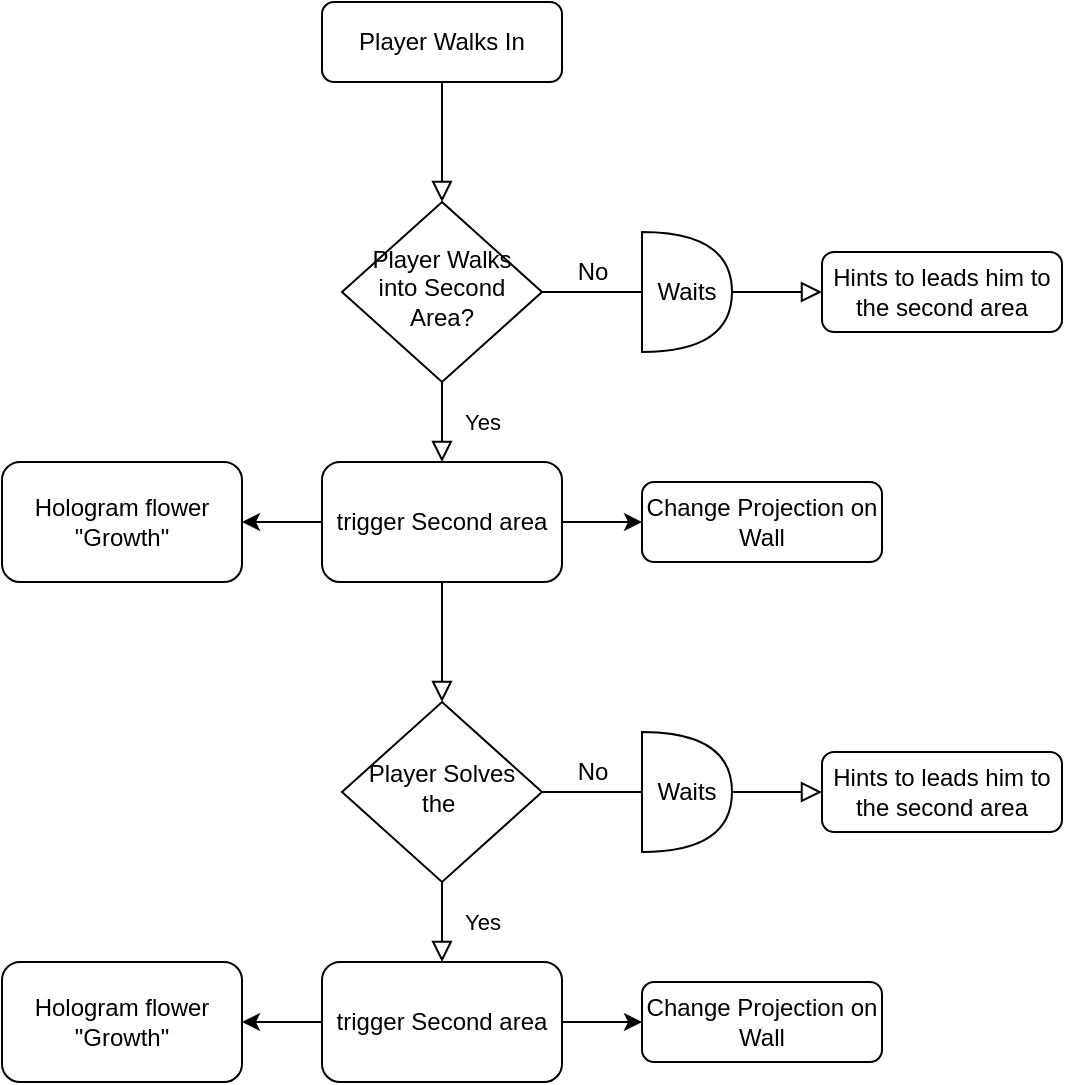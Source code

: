 <mxfile version="13.9.3" type="github">
  <diagram id="C5RBs43oDa-KdzZeNtuy" name="Page-1">
    <mxGraphModel dx="1422" dy="737" grid="1" gridSize="10" guides="1" tooltips="1" connect="1" arrows="1" fold="1" page="1" pageScale="1" pageWidth="827" pageHeight="1169" math="0" shadow="0">
      <root>
        <mxCell id="WIyWlLk6GJQsqaUBKTNV-0" />
        <mxCell id="WIyWlLk6GJQsqaUBKTNV-1" parent="WIyWlLk6GJQsqaUBKTNV-0" />
        <mxCell id="WIyWlLk6GJQsqaUBKTNV-2" value="" style="rounded=0;html=1;jettySize=auto;orthogonalLoop=1;fontSize=11;endArrow=block;endFill=0;endSize=8;strokeWidth=1;shadow=0;labelBackgroundColor=none;edgeStyle=orthogonalEdgeStyle;" parent="WIyWlLk6GJQsqaUBKTNV-1" source="WIyWlLk6GJQsqaUBKTNV-3" target="WIyWlLk6GJQsqaUBKTNV-6" edge="1">
          <mxGeometry relative="1" as="geometry" />
        </mxCell>
        <mxCell id="WIyWlLk6GJQsqaUBKTNV-3" value="Player Walks In" style="rounded=1;whiteSpace=wrap;html=1;fontSize=12;glass=0;strokeWidth=1;shadow=0;" parent="WIyWlLk6GJQsqaUBKTNV-1" vertex="1">
          <mxGeometry x="160" y="60" width="120" height="40" as="geometry" />
        </mxCell>
        <mxCell id="WIyWlLk6GJQsqaUBKTNV-4" value="Yes" style="rounded=0;html=1;jettySize=auto;orthogonalLoop=1;fontSize=11;endArrow=block;endFill=0;endSize=8;strokeWidth=1;shadow=0;labelBackgroundColor=none;edgeStyle=orthogonalEdgeStyle;entryX=0.5;entryY=0;entryDx=0;entryDy=0;" parent="WIyWlLk6GJQsqaUBKTNV-1" source="WIyWlLk6GJQsqaUBKTNV-6" target="dPp-xdMltOBU31QQ5PPJ-2" edge="1">
          <mxGeometry y="20" relative="1" as="geometry">
            <mxPoint as="offset" />
            <mxPoint x="220" y="290" as="targetPoint" />
          </mxGeometry>
        </mxCell>
        <mxCell id="WIyWlLk6GJQsqaUBKTNV-5" value="No" style="edgeStyle=orthogonalEdgeStyle;rounded=0;html=1;jettySize=auto;orthogonalLoop=1;fontSize=11;endArrow=block;endFill=0;endSize=8;strokeWidth=1;shadow=0;labelBackgroundColor=none;" parent="WIyWlLk6GJQsqaUBKTNV-1" source="WIyWlLk6GJQsqaUBKTNV-6" target="WIyWlLk6GJQsqaUBKTNV-7" edge="1">
          <mxGeometry y="10" relative="1" as="geometry">
            <mxPoint as="offset" />
          </mxGeometry>
        </mxCell>
        <mxCell id="WIyWlLk6GJQsqaUBKTNV-6" value="Player Walks into Second Area?" style="rhombus;whiteSpace=wrap;html=1;shadow=0;fontFamily=Helvetica;fontSize=12;align=center;strokeWidth=1;spacing=6;spacingTop=-4;" parent="WIyWlLk6GJQsqaUBKTNV-1" vertex="1">
          <mxGeometry x="170" y="160" width="100" height="90" as="geometry" />
        </mxCell>
        <mxCell id="WIyWlLk6GJQsqaUBKTNV-7" value="Hints to leads him to the second area" style="rounded=1;whiteSpace=wrap;html=1;fontSize=12;glass=0;strokeWidth=1;shadow=0;" parent="WIyWlLk6GJQsqaUBKTNV-1" vertex="1">
          <mxGeometry x="410" y="185" width="120" height="40" as="geometry" />
        </mxCell>
        <mxCell id="WIyWlLk6GJQsqaUBKTNV-12" value="Change Projection on Wall" style="rounded=1;whiteSpace=wrap;html=1;fontSize=12;glass=0;strokeWidth=1;shadow=0;" parent="WIyWlLk6GJQsqaUBKTNV-1" vertex="1">
          <mxGeometry x="320" y="300" width="120" height="40" as="geometry" />
        </mxCell>
        <mxCell id="dPp-xdMltOBU31QQ5PPJ-0" value="Waits" style="shape=or;whiteSpace=wrap;html=1;" vertex="1" parent="WIyWlLk6GJQsqaUBKTNV-1">
          <mxGeometry x="320" y="175" width="45" height="60" as="geometry" />
        </mxCell>
        <mxCell id="dPp-xdMltOBU31QQ5PPJ-1" value="No" style="text;html=1;align=center;verticalAlign=middle;resizable=0;points=[];autosize=1;" vertex="1" parent="WIyWlLk6GJQsqaUBKTNV-1">
          <mxGeometry x="280" y="185" width="30" height="20" as="geometry" />
        </mxCell>
        <mxCell id="dPp-xdMltOBU31QQ5PPJ-4" value="" style="edgeStyle=orthogonalEdgeStyle;rounded=0;orthogonalLoop=1;jettySize=auto;html=1;" edge="1" parent="WIyWlLk6GJQsqaUBKTNV-1" source="dPp-xdMltOBU31QQ5PPJ-2" target="dPp-xdMltOBU31QQ5PPJ-3">
          <mxGeometry relative="1" as="geometry" />
        </mxCell>
        <mxCell id="dPp-xdMltOBU31QQ5PPJ-5" value="" style="edgeStyle=orthogonalEdgeStyle;rounded=0;orthogonalLoop=1;jettySize=auto;html=1;" edge="1" parent="WIyWlLk6GJQsqaUBKTNV-1" source="dPp-xdMltOBU31QQ5PPJ-2" target="WIyWlLk6GJQsqaUBKTNV-12">
          <mxGeometry relative="1" as="geometry" />
        </mxCell>
        <mxCell id="dPp-xdMltOBU31QQ5PPJ-2" value="&lt;span&gt;trigger Second area&lt;/span&gt;" style="rounded=1;whiteSpace=wrap;html=1;" vertex="1" parent="WIyWlLk6GJQsqaUBKTNV-1">
          <mxGeometry x="160" y="290" width="120" height="60" as="geometry" />
        </mxCell>
        <mxCell id="dPp-xdMltOBU31QQ5PPJ-3" value="&lt;span&gt;Hologram flower &quot;Growth&quot;&lt;/span&gt;" style="rounded=1;whiteSpace=wrap;html=1;" vertex="1" parent="WIyWlLk6GJQsqaUBKTNV-1">
          <mxGeometry y="290" width="120" height="60" as="geometry" />
        </mxCell>
        <mxCell id="dPp-xdMltOBU31QQ5PPJ-6" value="" style="rounded=0;html=1;jettySize=auto;orthogonalLoop=1;fontSize=11;endArrow=block;endFill=0;endSize=8;strokeWidth=1;shadow=0;labelBackgroundColor=none;edgeStyle=orthogonalEdgeStyle;exitX=0.5;exitY=1;exitDx=0;exitDy=0;" edge="1" parent="WIyWlLk6GJQsqaUBKTNV-1" target="dPp-xdMltOBU31QQ5PPJ-9" source="dPp-xdMltOBU31QQ5PPJ-2">
          <mxGeometry relative="1" as="geometry">
            <mxPoint x="220" y="350" as="sourcePoint" />
          </mxGeometry>
        </mxCell>
        <mxCell id="dPp-xdMltOBU31QQ5PPJ-7" value="Yes" style="rounded=0;html=1;jettySize=auto;orthogonalLoop=1;fontSize=11;endArrow=block;endFill=0;endSize=8;strokeWidth=1;shadow=0;labelBackgroundColor=none;edgeStyle=orthogonalEdgeStyle;entryX=0.5;entryY=0;entryDx=0;entryDy=0;" edge="1" parent="WIyWlLk6GJQsqaUBKTNV-1" source="dPp-xdMltOBU31QQ5PPJ-9" target="dPp-xdMltOBU31QQ5PPJ-16">
          <mxGeometry y="20" relative="1" as="geometry">
            <mxPoint as="offset" />
            <mxPoint x="220" y="540" as="targetPoint" />
          </mxGeometry>
        </mxCell>
        <mxCell id="dPp-xdMltOBU31QQ5PPJ-8" value="No" style="edgeStyle=orthogonalEdgeStyle;rounded=0;html=1;jettySize=auto;orthogonalLoop=1;fontSize=11;endArrow=block;endFill=0;endSize=8;strokeWidth=1;shadow=0;labelBackgroundColor=none;" edge="1" parent="WIyWlLk6GJQsqaUBKTNV-1" source="dPp-xdMltOBU31QQ5PPJ-9" target="dPp-xdMltOBU31QQ5PPJ-10">
          <mxGeometry y="10" relative="1" as="geometry">
            <mxPoint as="offset" />
          </mxGeometry>
        </mxCell>
        <mxCell id="dPp-xdMltOBU31QQ5PPJ-9" value="Player Solves the&amp;nbsp;" style="rhombus;whiteSpace=wrap;html=1;shadow=0;fontFamily=Helvetica;fontSize=12;align=center;strokeWidth=1;spacing=6;spacingTop=-4;" vertex="1" parent="WIyWlLk6GJQsqaUBKTNV-1">
          <mxGeometry x="170" y="410" width="100" height="90" as="geometry" />
        </mxCell>
        <mxCell id="dPp-xdMltOBU31QQ5PPJ-10" value="Hints to leads him to the second area" style="rounded=1;whiteSpace=wrap;html=1;fontSize=12;glass=0;strokeWidth=1;shadow=0;" vertex="1" parent="WIyWlLk6GJQsqaUBKTNV-1">
          <mxGeometry x="410" y="435" width="120" height="40" as="geometry" />
        </mxCell>
        <mxCell id="dPp-xdMltOBU31QQ5PPJ-11" value="Change Projection on Wall" style="rounded=1;whiteSpace=wrap;html=1;fontSize=12;glass=0;strokeWidth=1;shadow=0;" vertex="1" parent="WIyWlLk6GJQsqaUBKTNV-1">
          <mxGeometry x="320" y="550" width="120" height="40" as="geometry" />
        </mxCell>
        <mxCell id="dPp-xdMltOBU31QQ5PPJ-12" value="Waits" style="shape=or;whiteSpace=wrap;html=1;" vertex="1" parent="WIyWlLk6GJQsqaUBKTNV-1">
          <mxGeometry x="320" y="425" width="45" height="60" as="geometry" />
        </mxCell>
        <mxCell id="dPp-xdMltOBU31QQ5PPJ-13" value="No" style="text;html=1;align=center;verticalAlign=middle;resizable=0;points=[];autosize=1;" vertex="1" parent="WIyWlLk6GJQsqaUBKTNV-1">
          <mxGeometry x="280" y="435" width="30" height="20" as="geometry" />
        </mxCell>
        <mxCell id="dPp-xdMltOBU31QQ5PPJ-14" value="" style="edgeStyle=orthogonalEdgeStyle;rounded=0;orthogonalLoop=1;jettySize=auto;html=1;" edge="1" parent="WIyWlLk6GJQsqaUBKTNV-1" source="dPp-xdMltOBU31QQ5PPJ-16" target="dPp-xdMltOBU31QQ5PPJ-17">
          <mxGeometry relative="1" as="geometry" />
        </mxCell>
        <mxCell id="dPp-xdMltOBU31QQ5PPJ-15" value="" style="edgeStyle=orthogonalEdgeStyle;rounded=0;orthogonalLoop=1;jettySize=auto;html=1;" edge="1" parent="WIyWlLk6GJQsqaUBKTNV-1" source="dPp-xdMltOBU31QQ5PPJ-16" target="dPp-xdMltOBU31QQ5PPJ-11">
          <mxGeometry relative="1" as="geometry" />
        </mxCell>
        <mxCell id="dPp-xdMltOBU31QQ5PPJ-16" value="&lt;span&gt;trigger Second area&lt;/span&gt;" style="rounded=1;whiteSpace=wrap;html=1;" vertex="1" parent="WIyWlLk6GJQsqaUBKTNV-1">
          <mxGeometry x="160" y="540" width="120" height="60" as="geometry" />
        </mxCell>
        <mxCell id="dPp-xdMltOBU31QQ5PPJ-17" value="&lt;span&gt;Hologram flower &quot;Growth&quot;&lt;/span&gt;" style="rounded=1;whiteSpace=wrap;html=1;" vertex="1" parent="WIyWlLk6GJQsqaUBKTNV-1">
          <mxGeometry y="540" width="120" height="60" as="geometry" />
        </mxCell>
      </root>
    </mxGraphModel>
  </diagram>
</mxfile>
